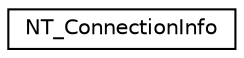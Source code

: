 digraph "Graphical Class Hierarchy"
{
  edge [fontname="Helvetica",fontsize="10",labelfontname="Helvetica",labelfontsize="10"];
  node [fontname="Helvetica",fontsize="10",shape=record];
  rankdir="LR";
  Node1 [label="NT_ConnectionInfo",height=0.2,width=0.4,color="black", fillcolor="white", style="filled",URL="$structNT__ConnectionInfo.html",tooltip="NetworkTables Connection Information. "];
}
